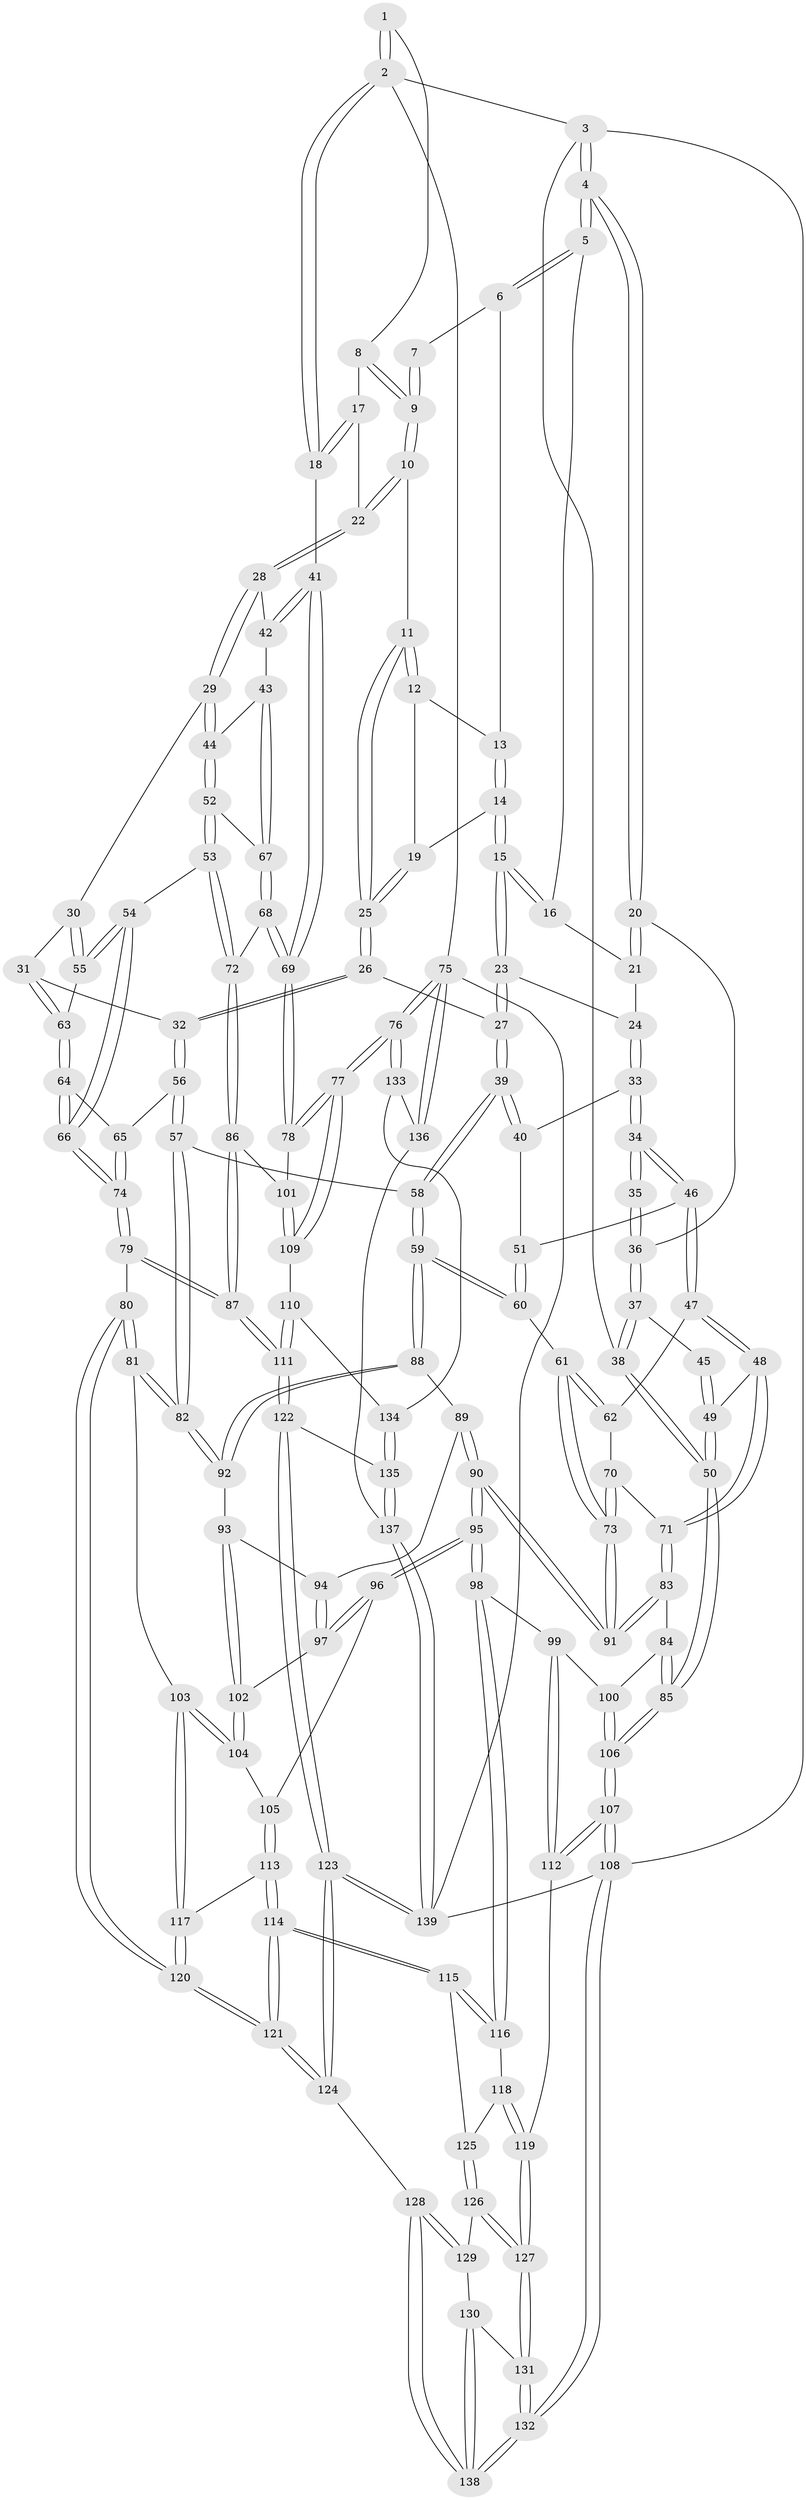 // coarse degree distribution, {8: 0.024096385542168676, 5: 0.3493975903614458, 4: 0.3253012048192771, 3: 0.14457831325301204, 2: 0.012048192771084338, 6: 0.13253012048192772, 7: 0.012048192771084338}
// Generated by graph-tools (version 1.1) at 2025/21/03/04/25 18:21:39]
// undirected, 139 vertices, 344 edges
graph export_dot {
graph [start="1"]
  node [color=gray90,style=filled];
  1 [pos="+0.7963506458072814+0"];
  2 [pos="+1+0"];
  3 [pos="+0+0"];
  4 [pos="+0+0"];
  5 [pos="+0.3331947545378987+0"];
  6 [pos="+0.39774724902502406+0"];
  7 [pos="+0.6902067456105174+0"];
  8 [pos="+0.8009587230221841+0.035181455808486015"];
  9 [pos="+0.6680691859665646+0.04878087354856933"];
  10 [pos="+0.663113125005706+0.06765440588626676"];
  11 [pos="+0.6186922352134308+0.0937365061252677"];
  12 [pos="+0.5299662292835058+0.03328965182177216"];
  13 [pos="+0.46198489628444694+0"];
  14 [pos="+0.4553434890417222+0.11180732782024545"];
  15 [pos="+0.39133152805705074+0.1244073507573739"];
  16 [pos="+0.3288978263689507+0"];
  17 [pos="+0.8238075477786306+0.07124536669593697"];
  18 [pos="+1+0"];
  19 [pos="+0.47972461366467684+0.12400533357033186"];
  20 [pos="+0.09441529682095734+0.1087237335383084"];
  21 [pos="+0.270759090925799+0.08703626682913194"];
  22 [pos="+0.7840810347917047+0.16824243734588964"];
  23 [pos="+0.3571988128548908+0.16761254166348136"];
  24 [pos="+0.3000467499756523+0.15632750577753415"];
  25 [pos="+0.556917674409699+0.19641271052492468"];
  26 [pos="+0.5563940203562812+0.21079918334559067"];
  27 [pos="+0.38361072047470574+0.21878825356832626"];
  28 [pos="+0.7880146973397181+0.17829694286269535"];
  29 [pos="+0.7644126112780182+0.21683903482132869"];
  30 [pos="+0.6756494549399376+0.2531813129309767"];
  31 [pos="+0.5682366022067923+0.23183707091531286"];
  32 [pos="+0.5638585745699939+0.22984257359488888"];
  33 [pos="+0.2619714040167374+0.18771617457327122"];
  34 [pos="+0.17181924157107875+0.22992124106668257"];
  35 [pos="+0.1410457382511706+0.1991092148319841"];
  36 [pos="+0.09827474780858823+0.12147398119837108"];
  37 [pos="+0+0.2551512259807515"];
  38 [pos="+0+0.38002393876396984"];
  39 [pos="+0.3670877950337698+0.30179497824668644"];
  40 [pos="+0.31067657718423464+0.27737505783170924"];
  41 [pos="+1+0.005778554944267441"];
  42 [pos="+0.8924511224462679+0.19457649383320888"];
  43 [pos="+0.8937239809283635+0.32744676059883804"];
  44 [pos="+0.791016239643669+0.3158303478700397"];
  45 [pos="+0.06094173718774728+0.2550541645104884"];
  46 [pos="+0.17199998272818184+0.23125042164043158"];
  47 [pos="+0.11981152358907893+0.37053092154864625"];
  48 [pos="+0.05474101458555733+0.38855740034543423"];
  49 [pos="+0.04844501507689341+0.38857973890185277"];
  50 [pos="+0+0.4313403006106865"];
  51 [pos="+0.22897090059139774+0.2786361325893175"];
  52 [pos="+0.7541944546408479+0.3886973649134932"];
  53 [pos="+0.7447490234735579+0.4042242001935285"];
  54 [pos="+0.7343622228514799+0.40551309235825367"];
  55 [pos="+0.685367196659719+0.31254166749866485"];
  56 [pos="+0.4795460586892952+0.3796381245055238"];
  57 [pos="+0.4040893881974963+0.40655258998004506"];
  58 [pos="+0.390538529070097+0.4043447527231119"];
  59 [pos="+0.36755957491792557+0.4153345979090097"];
  60 [pos="+0.2916549163148457+0.42268955206935316"];
  61 [pos="+0.28785650912534116+0.4243068560102704"];
  62 [pos="+0.13809015805377264+0.38166477688097367"];
  63 [pos="+0.6270517875655761+0.3514145010119553"];
  64 [pos="+0.627352234359132+0.3649733606824401"];
  65 [pos="+0.5168859434509754+0.3975407853487406"];
  66 [pos="+0.6935917060049428+0.43021274829851436"];
  67 [pos="+0.9113051457348618+0.35056896074473154"];
  68 [pos="+0.9668773073963821+0.4123884522867035"];
  69 [pos="+1+0.37479220283558345"];
  70 [pos="+0.14798936010126998+0.4442107304215908"];
  71 [pos="+0.12491317782727794+0.529595810221519"];
  72 [pos="+0.8754218184069819+0.4929091984538"];
  73 [pos="+0.21034924250523526+0.5484076446668473"];
  74 [pos="+0.6388929318005795+0.5060731485718347"];
  75 [pos="+1+1"];
  76 [pos="+1+0.9503691950014022"];
  77 [pos="+1+0.7450671690091091"];
  78 [pos="+1+0.5501785691284972"];
  79 [pos="+0.6314993011720006+0.6693127335164112"];
  80 [pos="+0.6276165333367294+0.6701902442278225"];
  81 [pos="+0.5783954226346333+0.6520637387610927"];
  82 [pos="+0.4919847102265103+0.5781157919537465"];
  83 [pos="+0.12763007549997407+0.5402251581476833"];
  84 [pos="+0.12152996756823706+0.5414458661700887"];
  85 [pos="+0+0.4641700842207023"];
  86 [pos="+0.8591319226953751+0.5739583445568688"];
  87 [pos="+0.7593399761561664+0.7158561956212397"];
  88 [pos="+0.3525291573976917+0.5358949954052198"];
  89 [pos="+0.32863457096439197+0.5618632038839939"];
  90 [pos="+0.20026679987492738+0.5739429401222069"];
  91 [pos="+0.19986065229580924+0.5724977099073592"];
  92 [pos="+0.3889792350322868+0.5928503943454729"];
  93 [pos="+0.37691329562449516+0.6109146758274805"];
  94 [pos="+0.32831591951288486+0.5784970687157199"];
  95 [pos="+0.2037163164827004+0.6229914729470114"];
  96 [pos="+0.2783598172921425+0.6438843952429205"];
  97 [pos="+0.31842018664801414+0.6166279209872589"];
  98 [pos="+0.20227675463075254+0.6253312570248766"];
  99 [pos="+0.08344501008118062+0.6530002815335723"];
  100 [pos="+0.041923241070963554+0.6170004938473022"];
  101 [pos="+0.9290570833691234+0.5885396873694756"];
  102 [pos="+0.37350434072230076+0.6181426945350176"];
  103 [pos="+0.4041286903143494+0.6881517791342161"];
  104 [pos="+0.3814093408461059+0.6596393952567526"];
  105 [pos="+0.29353258341010036+0.6594422552163707"];
  106 [pos="+0+0.5457392594429928"];
  107 [pos="+0+0.8016961624190893"];
  108 [pos="+0+1"];
  109 [pos="+1+0.7454521335406085"];
  110 [pos="+0.8461185244577296+0.781810764980462"];
  111 [pos="+0.7842826643728766+0.754443442884558"];
  112 [pos="+0.04769182573050042+0.8016136248475761"];
  113 [pos="+0.33594411131864677+0.7653230908955704"];
  114 [pos="+0.2914099280385702+0.8153366627587475"];
  115 [pos="+0.2764212716777124+0.8126433870360643"];
  116 [pos="+0.19996822184351598+0.6507745733756402"];
  117 [pos="+0.3568837430914125+0.756882184652842"];
  118 [pos="+0.10777048040912+0.8020021055376462"];
  119 [pos="+0.07964462202130314+0.8132124645328325"];
  120 [pos="+0.5138903516927352+0.8234522067943153"];
  121 [pos="+0.4431735959363375+1"];
  122 [pos="+0.7364263360948411+0.8790729457141903"];
  123 [pos="+0.530842173628847+1"];
  124 [pos="+0.44747250011444273+1"];
  125 [pos="+0.2741044265219402+0.81316593404737"];
  126 [pos="+0.2101675578148833+0.89431531134601"];
  127 [pos="+0.11066871323202321+0.8986193868143392"];
  128 [pos="+0.4323618266343719+1"];
  129 [pos="+0.21085850684638965+0.8978685529478037"];
  130 [pos="+0.19318158070531355+0.9656149770812855"];
  131 [pos="+0.11265928702064906+0.9251960761257222"];
  132 [pos="+0+1"];
  133 [pos="+0.946512150354465+0.9051006067559386"];
  134 [pos="+0.8597534038932743+0.8098429175424839"];
  135 [pos="+0.8818345876414876+1"];
  136 [pos="+0.9518635880896882+0.943097712165562"];
  137 [pos="+0.9090082297356028+1"];
  138 [pos="+0.4103099561587565+1"];
  139 [pos="+0.9466978736559233+1"];
  1 -- 2;
  1 -- 2;
  1 -- 8;
  2 -- 3;
  2 -- 18;
  2 -- 18;
  2 -- 75;
  3 -- 4;
  3 -- 4;
  3 -- 38;
  3 -- 108;
  4 -- 5;
  4 -- 5;
  4 -- 20;
  4 -- 20;
  5 -- 6;
  5 -- 6;
  5 -- 16;
  6 -- 7;
  6 -- 13;
  7 -- 9;
  7 -- 9;
  8 -- 9;
  8 -- 9;
  8 -- 17;
  9 -- 10;
  9 -- 10;
  10 -- 11;
  10 -- 22;
  10 -- 22;
  11 -- 12;
  11 -- 12;
  11 -- 25;
  11 -- 25;
  12 -- 13;
  12 -- 19;
  13 -- 14;
  13 -- 14;
  14 -- 15;
  14 -- 15;
  14 -- 19;
  15 -- 16;
  15 -- 16;
  15 -- 23;
  15 -- 23;
  16 -- 21;
  17 -- 18;
  17 -- 18;
  17 -- 22;
  18 -- 41;
  19 -- 25;
  19 -- 25;
  20 -- 21;
  20 -- 21;
  20 -- 36;
  21 -- 24;
  22 -- 28;
  22 -- 28;
  23 -- 24;
  23 -- 27;
  23 -- 27;
  24 -- 33;
  24 -- 33;
  25 -- 26;
  25 -- 26;
  26 -- 27;
  26 -- 32;
  26 -- 32;
  27 -- 39;
  27 -- 39;
  28 -- 29;
  28 -- 29;
  28 -- 42;
  29 -- 30;
  29 -- 44;
  29 -- 44;
  30 -- 31;
  30 -- 55;
  30 -- 55;
  31 -- 32;
  31 -- 63;
  31 -- 63;
  32 -- 56;
  32 -- 56;
  33 -- 34;
  33 -- 34;
  33 -- 40;
  34 -- 35;
  34 -- 35;
  34 -- 46;
  34 -- 46;
  35 -- 36;
  35 -- 36;
  36 -- 37;
  36 -- 37;
  37 -- 38;
  37 -- 38;
  37 -- 45;
  38 -- 50;
  38 -- 50;
  39 -- 40;
  39 -- 40;
  39 -- 58;
  39 -- 58;
  40 -- 51;
  41 -- 42;
  41 -- 42;
  41 -- 69;
  41 -- 69;
  42 -- 43;
  43 -- 44;
  43 -- 67;
  43 -- 67;
  44 -- 52;
  44 -- 52;
  45 -- 49;
  45 -- 49;
  46 -- 47;
  46 -- 47;
  46 -- 51;
  47 -- 48;
  47 -- 48;
  47 -- 62;
  48 -- 49;
  48 -- 71;
  48 -- 71;
  49 -- 50;
  49 -- 50;
  50 -- 85;
  50 -- 85;
  51 -- 60;
  51 -- 60;
  52 -- 53;
  52 -- 53;
  52 -- 67;
  53 -- 54;
  53 -- 72;
  53 -- 72;
  54 -- 55;
  54 -- 55;
  54 -- 66;
  54 -- 66;
  55 -- 63;
  56 -- 57;
  56 -- 57;
  56 -- 65;
  57 -- 58;
  57 -- 82;
  57 -- 82;
  58 -- 59;
  58 -- 59;
  59 -- 60;
  59 -- 60;
  59 -- 88;
  59 -- 88;
  60 -- 61;
  61 -- 62;
  61 -- 62;
  61 -- 73;
  61 -- 73;
  62 -- 70;
  63 -- 64;
  63 -- 64;
  64 -- 65;
  64 -- 66;
  64 -- 66;
  65 -- 74;
  65 -- 74;
  66 -- 74;
  66 -- 74;
  67 -- 68;
  67 -- 68;
  68 -- 69;
  68 -- 69;
  68 -- 72;
  69 -- 78;
  69 -- 78;
  70 -- 71;
  70 -- 73;
  70 -- 73;
  71 -- 83;
  71 -- 83;
  72 -- 86;
  72 -- 86;
  73 -- 91;
  73 -- 91;
  74 -- 79;
  74 -- 79;
  75 -- 76;
  75 -- 76;
  75 -- 136;
  75 -- 136;
  75 -- 139;
  76 -- 77;
  76 -- 77;
  76 -- 133;
  76 -- 133;
  77 -- 78;
  77 -- 78;
  77 -- 109;
  77 -- 109;
  78 -- 101;
  79 -- 80;
  79 -- 87;
  79 -- 87;
  80 -- 81;
  80 -- 81;
  80 -- 120;
  80 -- 120;
  81 -- 82;
  81 -- 82;
  81 -- 103;
  82 -- 92;
  82 -- 92;
  83 -- 84;
  83 -- 91;
  83 -- 91;
  84 -- 85;
  84 -- 85;
  84 -- 100;
  85 -- 106;
  85 -- 106;
  86 -- 87;
  86 -- 87;
  86 -- 101;
  87 -- 111;
  87 -- 111;
  88 -- 89;
  88 -- 92;
  88 -- 92;
  89 -- 90;
  89 -- 90;
  89 -- 94;
  90 -- 91;
  90 -- 91;
  90 -- 95;
  90 -- 95;
  92 -- 93;
  93 -- 94;
  93 -- 102;
  93 -- 102;
  94 -- 97;
  94 -- 97;
  95 -- 96;
  95 -- 96;
  95 -- 98;
  95 -- 98;
  96 -- 97;
  96 -- 97;
  96 -- 105;
  97 -- 102;
  98 -- 99;
  98 -- 116;
  98 -- 116;
  99 -- 100;
  99 -- 112;
  99 -- 112;
  100 -- 106;
  100 -- 106;
  101 -- 109;
  101 -- 109;
  102 -- 104;
  102 -- 104;
  103 -- 104;
  103 -- 104;
  103 -- 117;
  103 -- 117;
  104 -- 105;
  105 -- 113;
  105 -- 113;
  106 -- 107;
  106 -- 107;
  107 -- 108;
  107 -- 108;
  107 -- 112;
  107 -- 112;
  108 -- 132;
  108 -- 132;
  108 -- 139;
  109 -- 110;
  110 -- 111;
  110 -- 111;
  110 -- 134;
  111 -- 122;
  111 -- 122;
  112 -- 119;
  113 -- 114;
  113 -- 114;
  113 -- 117;
  114 -- 115;
  114 -- 115;
  114 -- 121;
  114 -- 121;
  115 -- 116;
  115 -- 116;
  115 -- 125;
  116 -- 118;
  117 -- 120;
  117 -- 120;
  118 -- 119;
  118 -- 119;
  118 -- 125;
  119 -- 127;
  119 -- 127;
  120 -- 121;
  120 -- 121;
  121 -- 124;
  121 -- 124;
  122 -- 123;
  122 -- 123;
  122 -- 135;
  123 -- 124;
  123 -- 124;
  123 -- 139;
  123 -- 139;
  124 -- 128;
  125 -- 126;
  125 -- 126;
  126 -- 127;
  126 -- 127;
  126 -- 129;
  127 -- 131;
  127 -- 131;
  128 -- 129;
  128 -- 129;
  128 -- 138;
  128 -- 138;
  129 -- 130;
  130 -- 131;
  130 -- 138;
  130 -- 138;
  131 -- 132;
  131 -- 132;
  132 -- 138;
  132 -- 138;
  133 -- 134;
  133 -- 136;
  134 -- 135;
  134 -- 135;
  135 -- 137;
  135 -- 137;
  136 -- 137;
  137 -- 139;
  137 -- 139;
}
